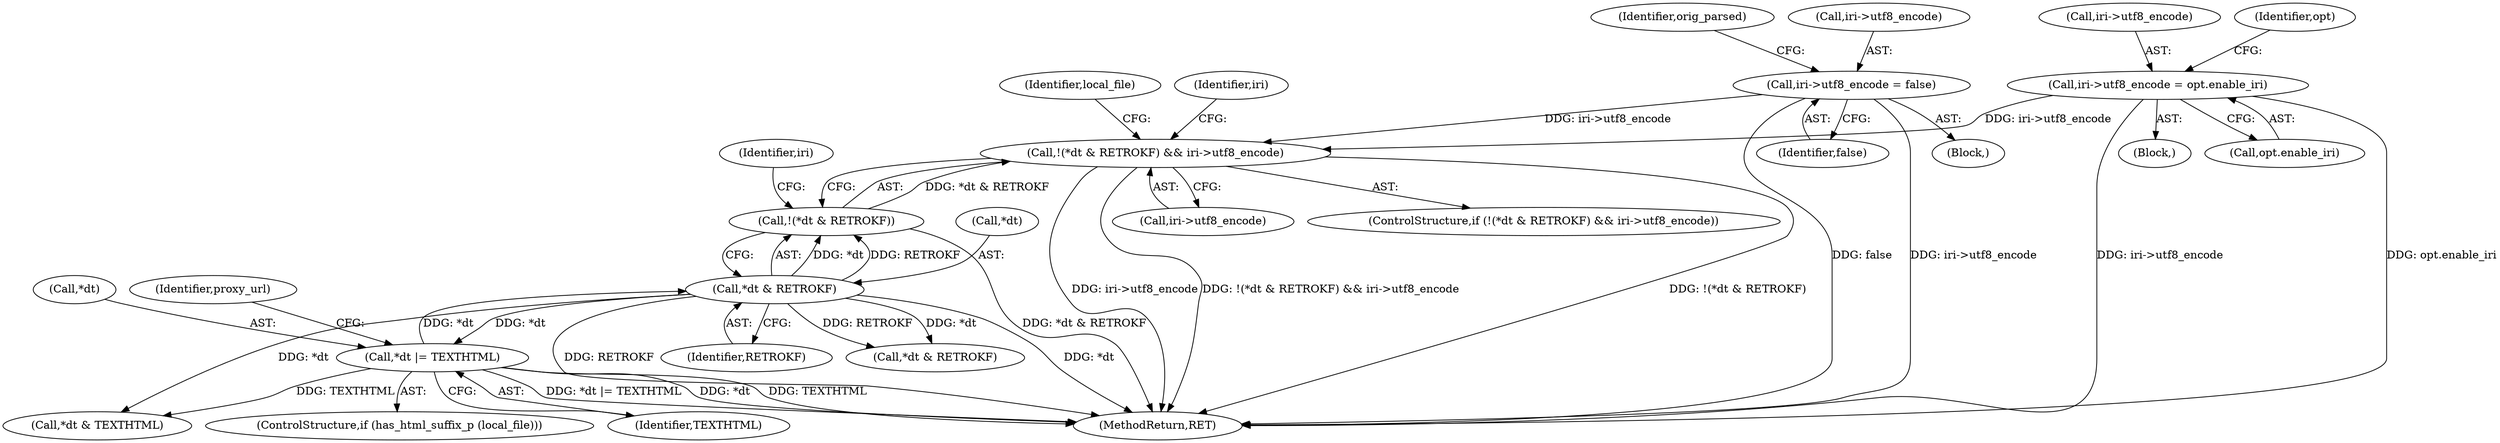 digraph "0_savannah_e996e322ffd42aaa051602da182d03178d0f13e1_0@pointer" {
"1000551" [label="(Call,!(*dt & RETROKF) && iri->utf8_encode)"];
"1000552" [label="(Call,!(*dt & RETROKF))"];
"1000553" [label="(Call,*dt & RETROKF)"];
"1000376" [label="(Call,*dt |= TEXTHTML)"];
"1000561" [label="(Call,iri->utf8_encode = false)"];
"1000418" [label="(Call,iri->utf8_encode = opt.enable_iri)"];
"1000560" [label="(Block,)"];
"1000646" [label="(Call,*dt & TEXTHTML)"];
"1000608" [label="(Identifier,local_file)"];
"1000568" [label="(Identifier,orig_parsed)"];
"1000558" [label="(Identifier,iri)"];
"1000399" [label="(Block,)"];
"1000565" [label="(Identifier,false)"];
"1000381" [label="(Identifier,proxy_url)"];
"1000552" [label="(Call,!(*dt & RETROKF))"];
"1000557" [label="(Call,iri->utf8_encode)"];
"1000377" [label="(Call,*dt)"];
"1000418" [label="(Call,iri->utf8_encode = opt.enable_iri)"];
"1000554" [label="(Call,*dt)"];
"1000550" [label="(ControlStructure,if (!(*dt & RETROKF) && iri->utf8_encode))"];
"1000419" [label="(Call,iri->utf8_encode)"];
"1000710" [label="(MethodReturn,RET)"];
"1000376" [label="(Call,*dt |= TEXTHTML)"];
"1000553" [label="(Call,*dt & RETROKF)"];
"1000373" [label="(ControlStructure,if (has_html_suffix_p (local_file)))"];
"1000551" [label="(Call,!(*dt & RETROKF) && iri->utf8_encode)"];
"1000556" [label="(Identifier,RETROKF)"];
"1000561" [label="(Call,iri->utf8_encode = false)"];
"1000612" [label="(Call,*dt & RETROKF)"];
"1000422" [label="(Call,opt.enable_iri)"];
"1000427" [label="(Identifier,opt)"];
"1000563" [label="(Identifier,iri)"];
"1000562" [label="(Call,iri->utf8_encode)"];
"1000379" [label="(Identifier,TEXTHTML)"];
"1000551" -> "1000550"  [label="AST: "];
"1000551" -> "1000552"  [label="CFG: "];
"1000551" -> "1000557"  [label="CFG: "];
"1000552" -> "1000551"  [label="AST: "];
"1000557" -> "1000551"  [label="AST: "];
"1000563" -> "1000551"  [label="CFG: "];
"1000608" -> "1000551"  [label="CFG: "];
"1000551" -> "1000710"  [label="DDG: iri->utf8_encode"];
"1000551" -> "1000710"  [label="DDG: !(*dt & RETROKF) && iri->utf8_encode"];
"1000551" -> "1000710"  [label="DDG: !(*dt & RETROKF)"];
"1000552" -> "1000551"  [label="DDG: *dt & RETROKF"];
"1000561" -> "1000551"  [label="DDG: iri->utf8_encode"];
"1000418" -> "1000551"  [label="DDG: iri->utf8_encode"];
"1000552" -> "1000553"  [label="CFG: "];
"1000553" -> "1000552"  [label="AST: "];
"1000558" -> "1000552"  [label="CFG: "];
"1000552" -> "1000710"  [label="DDG: *dt & RETROKF"];
"1000553" -> "1000552"  [label="DDG: *dt"];
"1000553" -> "1000552"  [label="DDG: RETROKF"];
"1000553" -> "1000556"  [label="CFG: "];
"1000554" -> "1000553"  [label="AST: "];
"1000556" -> "1000553"  [label="AST: "];
"1000553" -> "1000710"  [label="DDG: *dt"];
"1000553" -> "1000710"  [label="DDG: RETROKF"];
"1000553" -> "1000376"  [label="DDG: *dt"];
"1000376" -> "1000553"  [label="DDG: *dt"];
"1000553" -> "1000612"  [label="DDG: *dt"];
"1000553" -> "1000612"  [label="DDG: RETROKF"];
"1000553" -> "1000646"  [label="DDG: *dt"];
"1000376" -> "1000373"  [label="AST: "];
"1000376" -> "1000379"  [label="CFG: "];
"1000377" -> "1000376"  [label="AST: "];
"1000379" -> "1000376"  [label="AST: "];
"1000381" -> "1000376"  [label="CFG: "];
"1000376" -> "1000710"  [label="DDG: *dt |= TEXTHTML"];
"1000376" -> "1000710"  [label="DDG: *dt"];
"1000376" -> "1000710"  [label="DDG: TEXTHTML"];
"1000376" -> "1000646"  [label="DDG: TEXTHTML"];
"1000561" -> "1000560"  [label="AST: "];
"1000561" -> "1000565"  [label="CFG: "];
"1000562" -> "1000561"  [label="AST: "];
"1000565" -> "1000561"  [label="AST: "];
"1000568" -> "1000561"  [label="CFG: "];
"1000561" -> "1000710"  [label="DDG: iri->utf8_encode"];
"1000561" -> "1000710"  [label="DDG: false"];
"1000418" -> "1000399"  [label="AST: "];
"1000418" -> "1000422"  [label="CFG: "];
"1000419" -> "1000418"  [label="AST: "];
"1000422" -> "1000418"  [label="AST: "];
"1000427" -> "1000418"  [label="CFG: "];
"1000418" -> "1000710"  [label="DDG: opt.enable_iri"];
"1000418" -> "1000710"  [label="DDG: iri->utf8_encode"];
}
